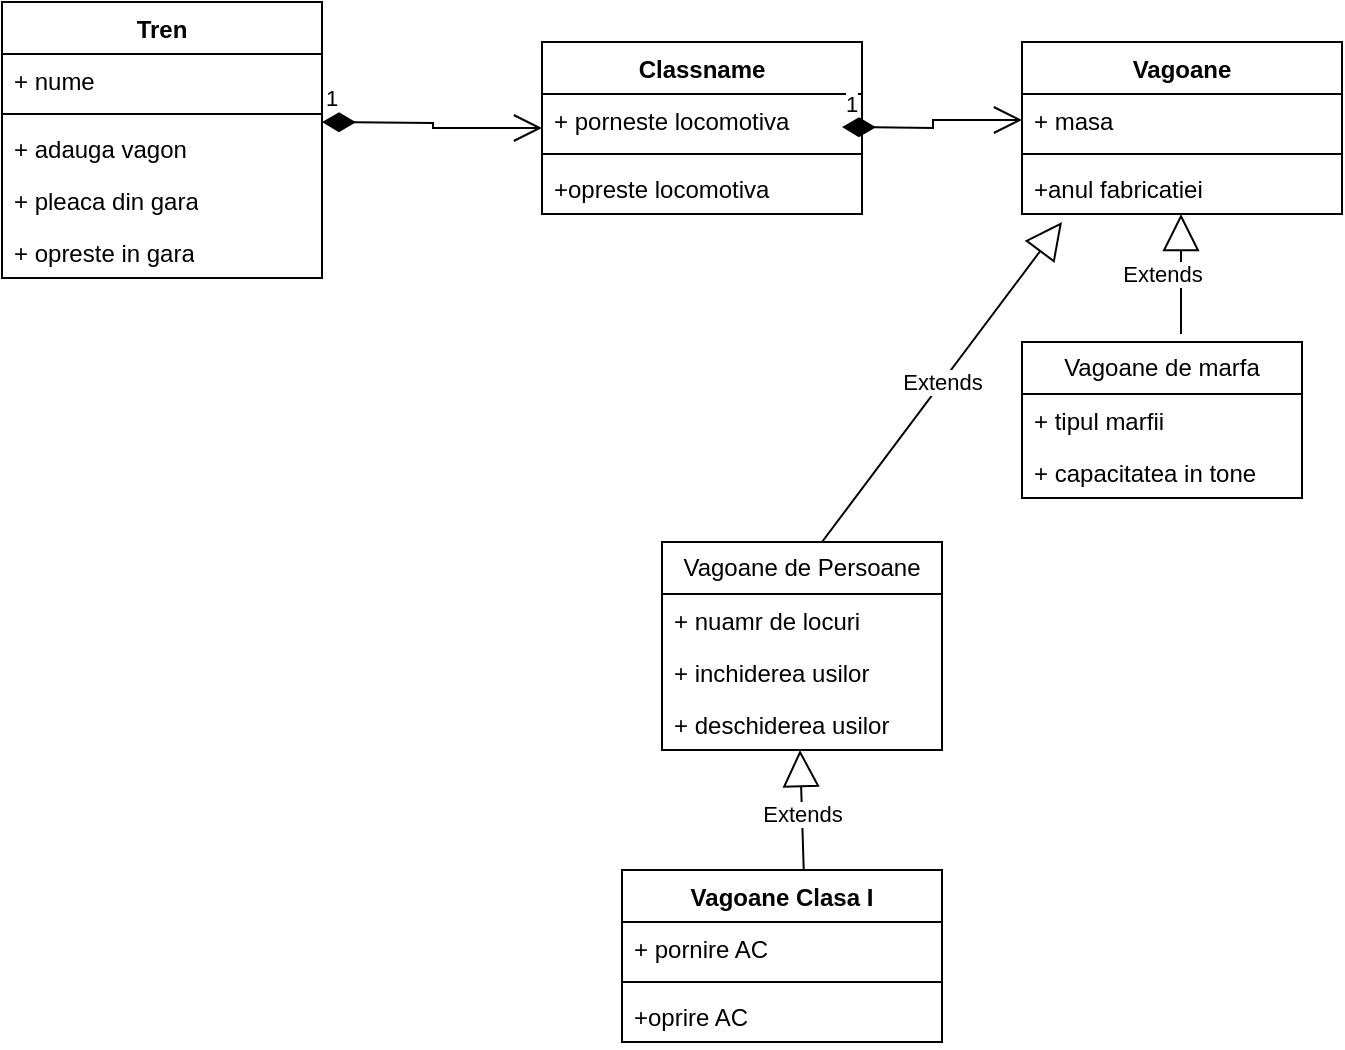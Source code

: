 <mxfile version="24.2.5" type="device">
  <diagram name="Page-1" id="5V3i7RbTiJdAlOYEnEZg">
    <mxGraphModel dx="1050" dy="565" grid="1" gridSize="10" guides="1" tooltips="1" connect="1" arrows="1" fold="1" page="1" pageScale="1" pageWidth="850" pageHeight="1100" math="0" shadow="0">
      <root>
        <mxCell id="0" />
        <mxCell id="1" parent="0" />
        <mxCell id="CFSKNgoStB5bRVq4Keeh-17" value="Tren" style="swimlane;fontStyle=1;align=center;verticalAlign=top;childLayout=stackLayout;horizontal=1;startSize=26;horizontalStack=0;resizeParent=1;resizeParentMax=0;resizeLast=0;collapsible=1;marginBottom=0;whiteSpace=wrap;html=1;" vertex="1" parent="1">
          <mxGeometry x="70" y="30" width="160" height="138" as="geometry" />
        </mxCell>
        <mxCell id="CFSKNgoStB5bRVq4Keeh-18" value="+ nume" style="text;strokeColor=none;fillColor=none;align=left;verticalAlign=top;spacingLeft=4;spacingRight=4;overflow=hidden;rotatable=0;points=[[0,0.5],[1,0.5]];portConstraint=eastwest;whiteSpace=wrap;html=1;" vertex="1" parent="CFSKNgoStB5bRVq4Keeh-17">
          <mxGeometry y="26" width="160" height="26" as="geometry" />
        </mxCell>
        <mxCell id="CFSKNgoStB5bRVq4Keeh-19" value="" style="line;strokeWidth=1;fillColor=none;align=left;verticalAlign=middle;spacingTop=-1;spacingLeft=3;spacingRight=3;rotatable=0;labelPosition=right;points=[];portConstraint=eastwest;strokeColor=inherit;" vertex="1" parent="CFSKNgoStB5bRVq4Keeh-17">
          <mxGeometry y="52" width="160" height="8" as="geometry" />
        </mxCell>
        <mxCell id="CFSKNgoStB5bRVq4Keeh-20" value="+ adauga vagon" style="text;strokeColor=none;fillColor=none;align=left;verticalAlign=top;spacingLeft=4;spacingRight=4;overflow=hidden;rotatable=0;points=[[0,0.5],[1,0.5]];portConstraint=eastwest;whiteSpace=wrap;html=1;" vertex="1" parent="CFSKNgoStB5bRVq4Keeh-17">
          <mxGeometry y="60" width="160" height="26" as="geometry" />
        </mxCell>
        <mxCell id="CFSKNgoStB5bRVq4Keeh-22" value="+ pleaca din gara" style="text;strokeColor=none;fillColor=none;align=left;verticalAlign=top;spacingLeft=4;spacingRight=4;overflow=hidden;rotatable=0;points=[[0,0.5],[1,0.5]];portConstraint=eastwest;whiteSpace=wrap;html=1;" vertex="1" parent="CFSKNgoStB5bRVq4Keeh-17">
          <mxGeometry y="86" width="160" height="26" as="geometry" />
        </mxCell>
        <mxCell id="CFSKNgoStB5bRVq4Keeh-21" value="+ opreste in gara" style="text;strokeColor=none;fillColor=none;align=left;verticalAlign=top;spacingLeft=4;spacingRight=4;overflow=hidden;rotatable=0;points=[[0,0.5],[1,0.5]];portConstraint=eastwest;whiteSpace=wrap;html=1;" vertex="1" parent="CFSKNgoStB5bRVq4Keeh-17">
          <mxGeometry y="112" width="160" height="26" as="geometry" />
        </mxCell>
        <mxCell id="CFSKNgoStB5bRVq4Keeh-23" value="1" style="endArrow=open;html=1;endSize=12;startArrow=diamondThin;startSize=14;startFill=1;edgeStyle=orthogonalEdgeStyle;align=left;verticalAlign=bottom;rounded=0;" edge="1" parent="1" target="CFSKNgoStB5bRVq4Keeh-24">
          <mxGeometry x="-1" y="3" relative="1" as="geometry">
            <mxPoint x="230" y="90" as="sourcePoint" />
            <mxPoint x="390" y="90" as="targetPoint" />
          </mxGeometry>
        </mxCell>
        <mxCell id="CFSKNgoStB5bRVq4Keeh-24" value="Classname" style="swimlane;fontStyle=1;align=center;verticalAlign=top;childLayout=stackLayout;horizontal=1;startSize=26;horizontalStack=0;resizeParent=1;resizeParentMax=0;resizeLast=0;collapsible=1;marginBottom=0;whiteSpace=wrap;html=1;" vertex="1" parent="1">
          <mxGeometry x="340" y="50" width="160" height="86" as="geometry" />
        </mxCell>
        <mxCell id="CFSKNgoStB5bRVq4Keeh-25" value="+ porneste locomotiva" style="text;strokeColor=none;fillColor=none;align=left;verticalAlign=top;spacingLeft=4;spacingRight=4;overflow=hidden;rotatable=0;points=[[0,0.5],[1,0.5]];portConstraint=eastwest;whiteSpace=wrap;html=1;" vertex="1" parent="CFSKNgoStB5bRVq4Keeh-24">
          <mxGeometry y="26" width="160" height="26" as="geometry" />
        </mxCell>
        <mxCell id="CFSKNgoStB5bRVq4Keeh-26" value="" style="line;strokeWidth=1;fillColor=none;align=left;verticalAlign=middle;spacingTop=-1;spacingLeft=3;spacingRight=3;rotatable=0;labelPosition=right;points=[];portConstraint=eastwest;strokeColor=inherit;" vertex="1" parent="CFSKNgoStB5bRVq4Keeh-24">
          <mxGeometry y="52" width="160" height="8" as="geometry" />
        </mxCell>
        <mxCell id="CFSKNgoStB5bRVq4Keeh-27" value="+opreste locomotiva" style="text;strokeColor=none;fillColor=none;align=left;verticalAlign=top;spacingLeft=4;spacingRight=4;overflow=hidden;rotatable=0;points=[[0,0.5],[1,0.5]];portConstraint=eastwest;whiteSpace=wrap;html=1;" vertex="1" parent="CFSKNgoStB5bRVq4Keeh-24">
          <mxGeometry y="60" width="160" height="26" as="geometry" />
        </mxCell>
        <mxCell id="CFSKNgoStB5bRVq4Keeh-31" value="Vagoane" style="swimlane;fontStyle=1;align=center;verticalAlign=top;childLayout=stackLayout;horizontal=1;startSize=26;horizontalStack=0;resizeParent=1;resizeParentMax=0;resizeLast=0;collapsible=1;marginBottom=0;whiteSpace=wrap;html=1;" vertex="1" parent="1">
          <mxGeometry x="580" y="50" width="160" height="86" as="geometry" />
        </mxCell>
        <mxCell id="CFSKNgoStB5bRVq4Keeh-32" value="+ masa" style="text;strokeColor=none;fillColor=none;align=left;verticalAlign=top;spacingLeft=4;spacingRight=4;overflow=hidden;rotatable=0;points=[[0,0.5],[1,0.5]];portConstraint=eastwest;whiteSpace=wrap;html=1;" vertex="1" parent="CFSKNgoStB5bRVq4Keeh-31">
          <mxGeometry y="26" width="160" height="26" as="geometry" />
        </mxCell>
        <mxCell id="CFSKNgoStB5bRVq4Keeh-33" value="" style="line;strokeWidth=1;fillColor=none;align=left;verticalAlign=middle;spacingTop=-1;spacingLeft=3;spacingRight=3;rotatable=0;labelPosition=right;points=[];portConstraint=eastwest;strokeColor=inherit;" vertex="1" parent="CFSKNgoStB5bRVq4Keeh-31">
          <mxGeometry y="52" width="160" height="8" as="geometry" />
        </mxCell>
        <mxCell id="CFSKNgoStB5bRVq4Keeh-34" value="+anul fabricatiei" style="text;strokeColor=none;fillColor=none;align=left;verticalAlign=top;spacingLeft=4;spacingRight=4;overflow=hidden;rotatable=0;points=[[0,0.5],[1,0.5]];portConstraint=eastwest;whiteSpace=wrap;html=1;" vertex="1" parent="CFSKNgoStB5bRVq4Keeh-31">
          <mxGeometry y="60" width="160" height="26" as="geometry" />
        </mxCell>
        <mxCell id="CFSKNgoStB5bRVq4Keeh-35" value="1" style="endArrow=open;html=1;endSize=12;startArrow=diamondThin;startSize=14;startFill=1;edgeStyle=orthogonalEdgeStyle;align=left;verticalAlign=bottom;rounded=0;" edge="1" parent="1" target="CFSKNgoStB5bRVq4Keeh-32">
          <mxGeometry x="-1" y="3" relative="1" as="geometry">
            <mxPoint x="490" y="92.5" as="sourcePoint" />
            <mxPoint x="560" y="93" as="targetPoint" />
          </mxGeometry>
        </mxCell>
        <mxCell id="CFSKNgoStB5bRVq4Keeh-36" value="Extends" style="endArrow=block;endSize=16;endFill=0;html=1;rounded=0;" edge="1" parent="1">
          <mxGeometry y="10" width="160" relative="1" as="geometry">
            <mxPoint x="659.5" y="196" as="sourcePoint" />
            <mxPoint x="659.5" y="136" as="targetPoint" />
            <mxPoint as="offset" />
          </mxGeometry>
        </mxCell>
        <mxCell id="CFSKNgoStB5bRVq4Keeh-37" value="Vagoane de marfa" style="swimlane;fontStyle=0;childLayout=stackLayout;horizontal=1;startSize=26;fillColor=none;horizontalStack=0;resizeParent=1;resizeParentMax=0;resizeLast=0;collapsible=1;marginBottom=0;whiteSpace=wrap;html=1;" vertex="1" parent="1">
          <mxGeometry x="580" y="200" width="140" height="78" as="geometry" />
        </mxCell>
        <mxCell id="CFSKNgoStB5bRVq4Keeh-38" value="+ tipul marfii" style="text;strokeColor=none;fillColor=none;align=left;verticalAlign=top;spacingLeft=4;spacingRight=4;overflow=hidden;rotatable=0;points=[[0,0.5],[1,0.5]];portConstraint=eastwest;whiteSpace=wrap;html=1;" vertex="1" parent="CFSKNgoStB5bRVq4Keeh-37">
          <mxGeometry y="26" width="140" height="26" as="geometry" />
        </mxCell>
        <mxCell id="CFSKNgoStB5bRVq4Keeh-40" value="+ capacitatea in tone" style="text;strokeColor=none;fillColor=none;align=left;verticalAlign=top;spacingLeft=4;spacingRight=4;overflow=hidden;rotatable=0;points=[[0,0.5],[1,0.5]];portConstraint=eastwest;whiteSpace=wrap;html=1;" vertex="1" parent="CFSKNgoStB5bRVq4Keeh-37">
          <mxGeometry y="52" width="140" height="26" as="geometry" />
        </mxCell>
        <mxCell id="CFSKNgoStB5bRVq4Keeh-41" value="Extends" style="endArrow=block;endSize=16;endFill=0;html=1;rounded=0;entryX=0.125;entryY=1.154;entryDx=0;entryDy=0;entryPerimeter=0;" edge="1" parent="1" target="CFSKNgoStB5bRVq4Keeh-34">
          <mxGeometry width="160" relative="1" as="geometry">
            <mxPoint x="480" y="300" as="sourcePoint" />
            <mxPoint x="500" y="290" as="targetPoint" />
          </mxGeometry>
        </mxCell>
        <mxCell id="CFSKNgoStB5bRVq4Keeh-42" value="Vagoane de Persoane" style="swimlane;fontStyle=0;childLayout=stackLayout;horizontal=1;startSize=26;fillColor=none;horizontalStack=0;resizeParent=1;resizeParentMax=0;resizeLast=0;collapsible=1;marginBottom=0;whiteSpace=wrap;html=1;" vertex="1" parent="1">
          <mxGeometry x="400" y="300" width="140" height="104" as="geometry" />
        </mxCell>
        <mxCell id="CFSKNgoStB5bRVq4Keeh-43" value="+ nuamr de locuri" style="text;strokeColor=none;fillColor=none;align=left;verticalAlign=top;spacingLeft=4;spacingRight=4;overflow=hidden;rotatable=0;points=[[0,0.5],[1,0.5]];portConstraint=eastwest;whiteSpace=wrap;html=1;" vertex="1" parent="CFSKNgoStB5bRVq4Keeh-42">
          <mxGeometry y="26" width="140" height="26" as="geometry" />
        </mxCell>
        <mxCell id="CFSKNgoStB5bRVq4Keeh-44" value="+ inchiderea usilor" style="text;strokeColor=none;fillColor=none;align=left;verticalAlign=top;spacingLeft=4;spacingRight=4;overflow=hidden;rotatable=0;points=[[0,0.5],[1,0.5]];portConstraint=eastwest;whiteSpace=wrap;html=1;" vertex="1" parent="CFSKNgoStB5bRVq4Keeh-42">
          <mxGeometry y="52" width="140" height="26" as="geometry" />
        </mxCell>
        <mxCell id="CFSKNgoStB5bRVq4Keeh-45" value="+ deschiderea usilor" style="text;strokeColor=none;fillColor=none;align=left;verticalAlign=top;spacingLeft=4;spacingRight=4;overflow=hidden;rotatable=0;points=[[0,0.5],[1,0.5]];portConstraint=eastwest;whiteSpace=wrap;html=1;" vertex="1" parent="CFSKNgoStB5bRVq4Keeh-42">
          <mxGeometry y="78" width="140" height="26" as="geometry" />
        </mxCell>
        <mxCell id="CFSKNgoStB5bRVq4Keeh-46" value="Extends" style="endArrow=block;endSize=16;endFill=0;html=1;rounded=0;entryX=0.557;entryY=1.069;entryDx=0;entryDy=0;entryPerimeter=0;" edge="1" parent="1">
          <mxGeometry width="160" relative="1" as="geometry">
            <mxPoint x="471.01" y="468.21" as="sourcePoint" />
            <mxPoint x="468.99" y="404.004" as="targetPoint" />
            <Array as="points" />
          </mxGeometry>
        </mxCell>
        <mxCell id="CFSKNgoStB5bRVq4Keeh-47" value="Vagoane Clasa I" style="swimlane;fontStyle=1;align=center;verticalAlign=top;childLayout=stackLayout;horizontal=1;startSize=26;horizontalStack=0;resizeParent=1;resizeParentMax=0;resizeLast=0;collapsible=1;marginBottom=0;whiteSpace=wrap;html=1;" vertex="1" parent="1">
          <mxGeometry x="380" y="464" width="160" height="86" as="geometry" />
        </mxCell>
        <mxCell id="CFSKNgoStB5bRVq4Keeh-48" value="+ pornire AC" style="text;strokeColor=none;fillColor=none;align=left;verticalAlign=top;spacingLeft=4;spacingRight=4;overflow=hidden;rotatable=0;points=[[0,0.5],[1,0.5]];portConstraint=eastwest;whiteSpace=wrap;html=1;" vertex="1" parent="CFSKNgoStB5bRVq4Keeh-47">
          <mxGeometry y="26" width="160" height="26" as="geometry" />
        </mxCell>
        <mxCell id="CFSKNgoStB5bRVq4Keeh-49" value="" style="line;strokeWidth=1;fillColor=none;align=left;verticalAlign=middle;spacingTop=-1;spacingLeft=3;spacingRight=3;rotatable=0;labelPosition=right;points=[];portConstraint=eastwest;strokeColor=inherit;" vertex="1" parent="CFSKNgoStB5bRVq4Keeh-47">
          <mxGeometry y="52" width="160" height="8" as="geometry" />
        </mxCell>
        <mxCell id="CFSKNgoStB5bRVq4Keeh-50" value="+oprire AC" style="text;strokeColor=none;fillColor=none;align=left;verticalAlign=top;spacingLeft=4;spacingRight=4;overflow=hidden;rotatable=0;points=[[0,0.5],[1,0.5]];portConstraint=eastwest;whiteSpace=wrap;html=1;" vertex="1" parent="CFSKNgoStB5bRVq4Keeh-47">
          <mxGeometry y="60" width="160" height="26" as="geometry" />
        </mxCell>
      </root>
    </mxGraphModel>
  </diagram>
</mxfile>

